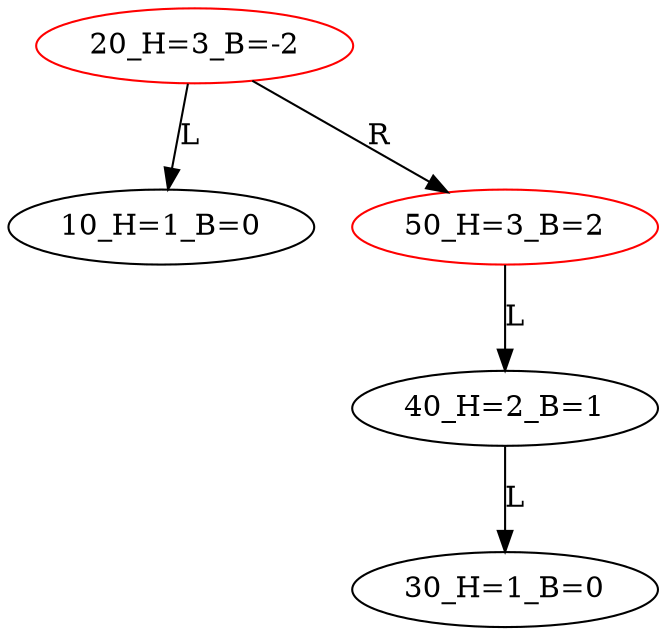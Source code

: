 digraph BiTreeBiTreeInsert {
"20_H=3_B=-2" -> {"10_H=1_B=0"} [label="L"]
"20_H=3_B=-2" -> {"50_H=3_B=2"} [label="R"]
"50_H=3_B=2" -> {"40_H=2_B=1"} [label="L"]
"40_H=2_B=1" -> {"30_H=1_B=0"} [label="L"]
"20_H=3_B=-2" [color=red]
"10_H=1_B=0"
"50_H=3_B=2" [color=red]
"40_H=2_B=1"
"30_H=1_B=0"
}
